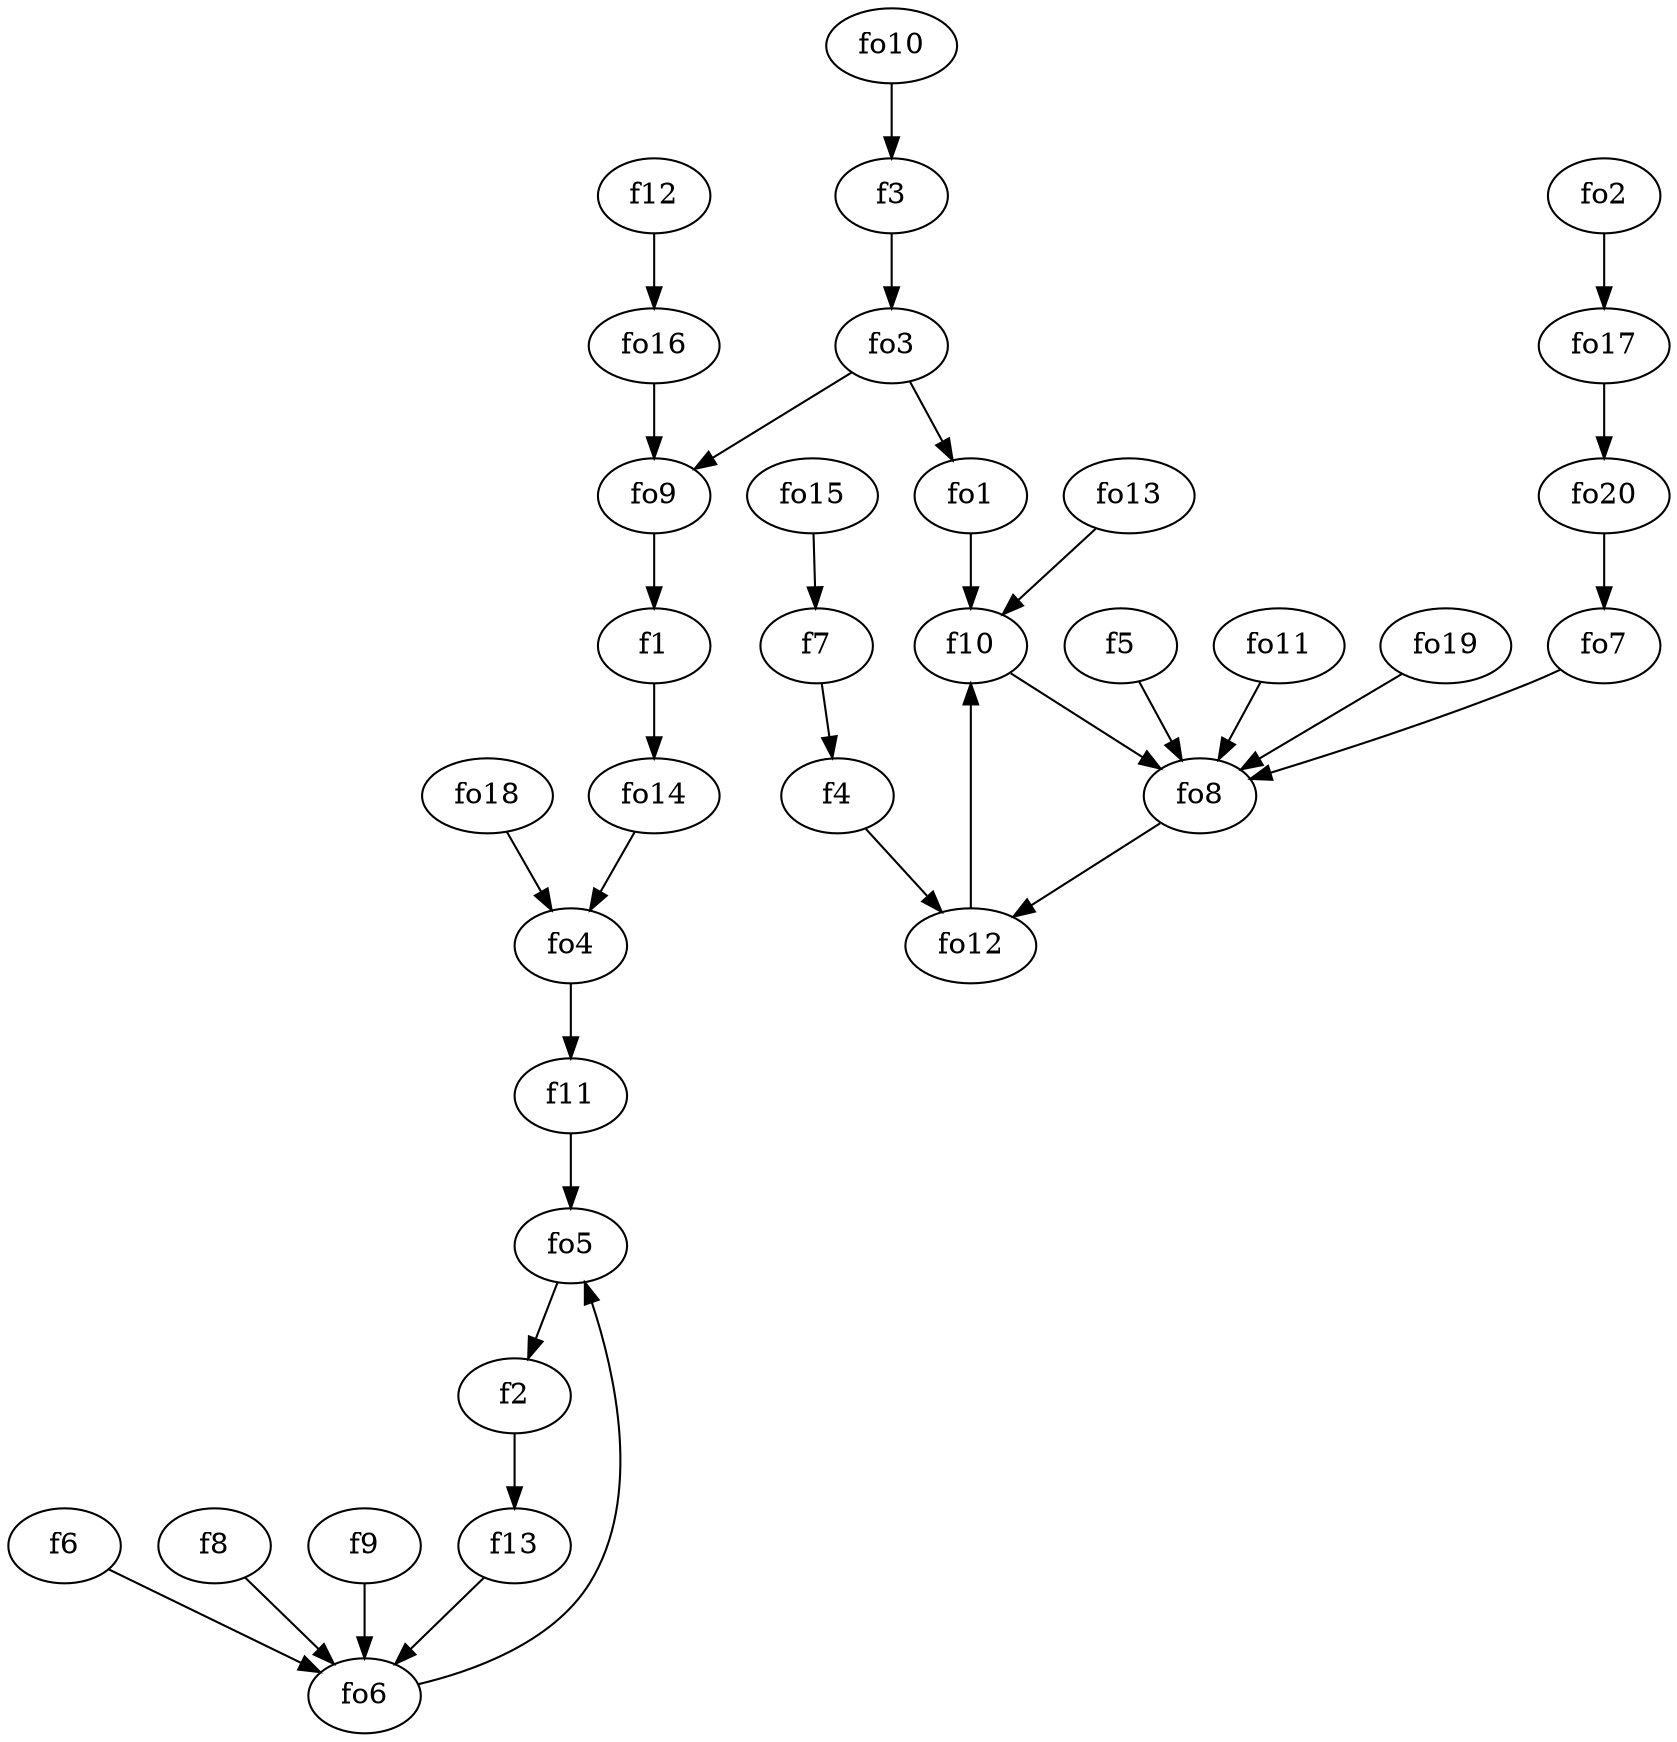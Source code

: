 strict digraph  {
f1;
f2;
f3;
f4;
f5;
f6;
f7;
f8;
f9;
f10;
f11;
f12;
f13;
fo1;
fo2;
fo3;
fo4;
fo5;
fo6;
fo7;
fo8;
fo9;
fo10;
fo11;
fo12;
fo13;
fo14;
fo15;
fo16;
fo17;
fo18;
fo19;
fo20;
f1 -> fo14  [weight=2];
f2 -> f13  [weight=2];
f3 -> fo3  [weight=2];
f4 -> fo12  [weight=2];
f5 -> fo8  [weight=2];
f6 -> fo6  [weight=2];
f7 -> f4  [weight=2];
f8 -> fo6  [weight=2];
f9 -> fo6  [weight=2];
f10 -> fo8  [weight=2];
f11 -> fo5  [weight=2];
f12 -> fo16  [weight=2];
f13 -> fo6  [weight=2];
fo1 -> f10  [weight=2];
fo2 -> fo17  [weight=2];
fo3 -> fo9  [weight=2];
fo3 -> fo1  [weight=2];
fo4 -> f11  [weight=2];
fo5 -> f2  [weight=2];
fo6 -> fo5  [weight=2];
fo7 -> fo8  [weight=2];
fo8 -> fo12  [weight=2];
fo9 -> f1  [weight=2];
fo10 -> f3  [weight=2];
fo11 -> fo8  [weight=2];
fo12 -> f10  [weight=2];
fo13 -> f10  [weight=2];
fo14 -> fo4  [weight=2];
fo15 -> f7  [weight=2];
fo16 -> fo9  [weight=2];
fo17 -> fo20  [weight=2];
fo18 -> fo4  [weight=2];
fo19 -> fo8  [weight=2];
fo20 -> fo7  [weight=2];
}
